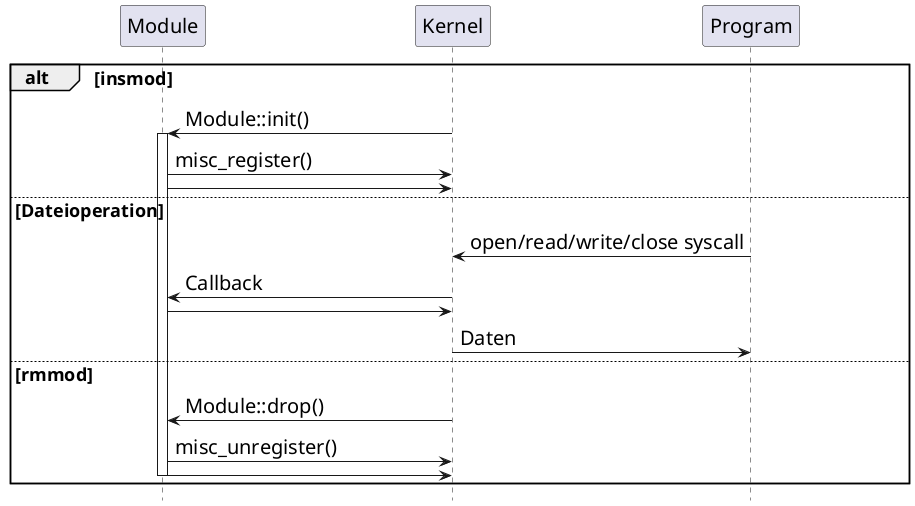 @startuml
hide footbox
skinparam ParticipantPadding 100
skinparam ParticipantFontSize 20
skinparam ArrowFontSize 20
skinparam SequenceGroupFontSize 18
skinparam SequenceGroupHeaderFontSize 18
skinparam SequenceGroupHeaderMargin 18

participant Module
participant Kernel
participant Program

alt insmod
    Kernel -> Module: Module::init()
    activate Module
    Module -> Kernel: misc_register()
    Module -> Kernel
else Dateioperation
    Program -> Kernel: open/read/write/close syscall
    Kernel -> Module: Callback
    Module -> Kernel: 
    Kernel -> Program: Daten 
else rmmod
    Kernel -> Module: Module::drop()
    Module -> Kernel: misc_unregister()
    Module -> Kernel: 
    deactivate Module
end
@enduml
